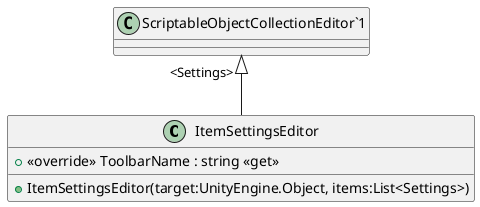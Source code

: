 @startuml
class ItemSettingsEditor {
    + <<override>> ToolbarName : string <<get>>
    + ItemSettingsEditor(target:UnityEngine.Object, items:List<Settings>)
}
"ScriptableObjectCollectionEditor`1" "<Settings>" <|-- ItemSettingsEditor
@enduml
